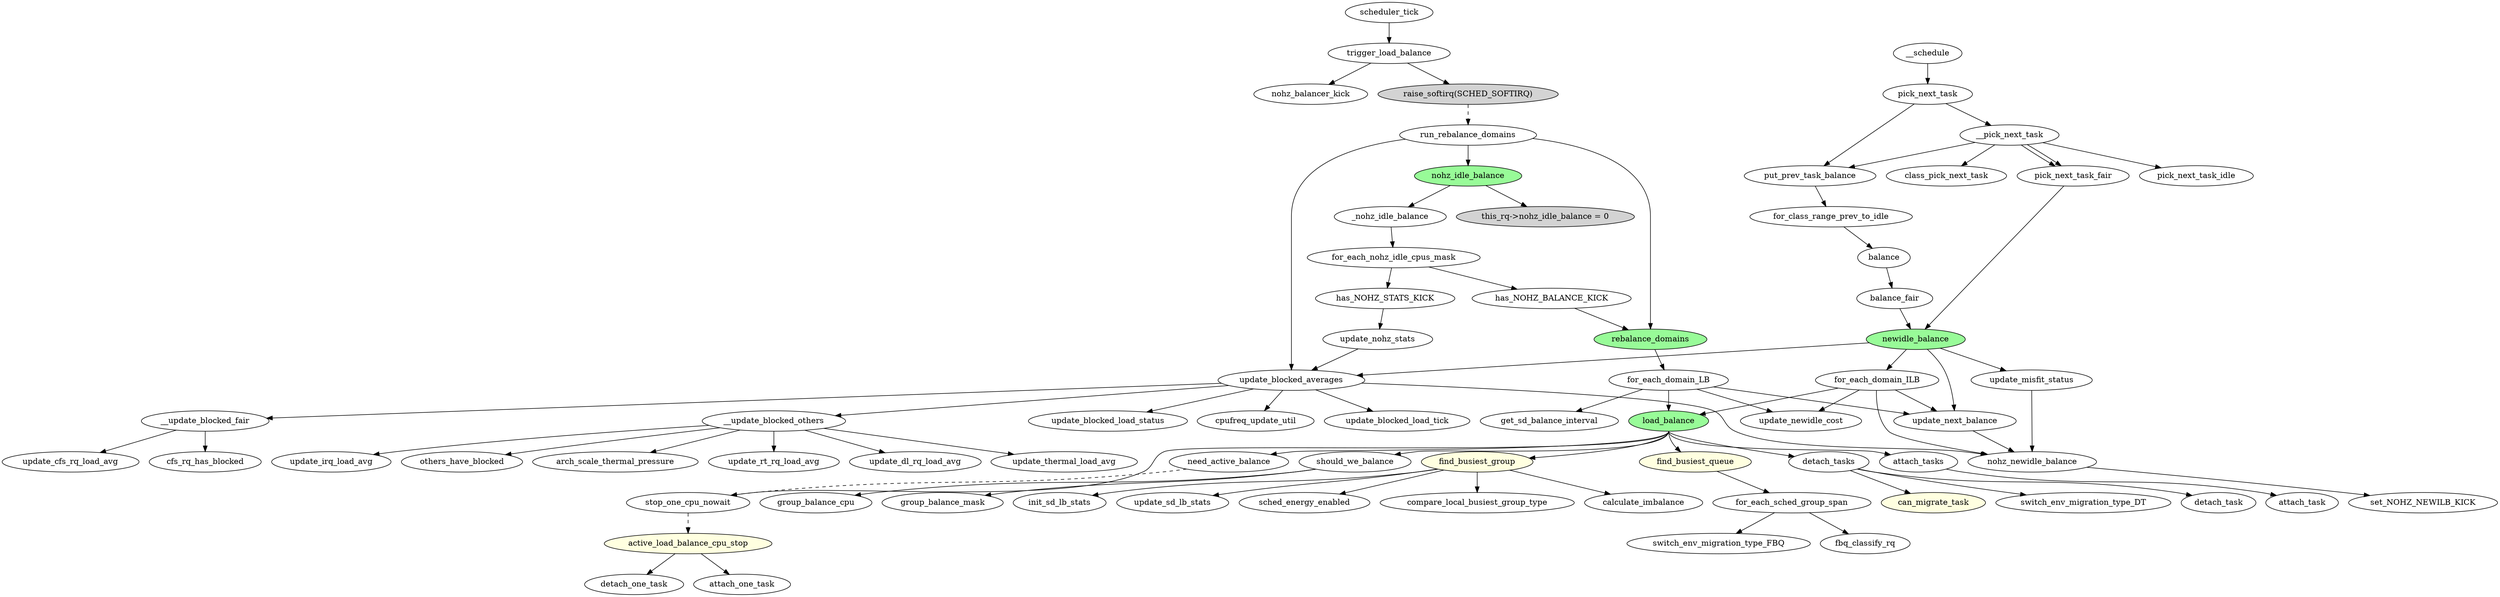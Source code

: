 digraph T {

	// 周期性负载均衡器 run_rebalance_domains
	scheduler_tick -> trigger_load_balance -> {raise_softirq_SCHED_SOFTIRQ, nohz_balancer_kick};
	raise_softirq_SCHED_SOFTIRQ -> run_rebalance_domains [style=dashed];
	run_rebalance_domains -> {nohz_idle_balance, update_blocked_averages, rebalance_domains};

	rebalance_domains -> for_each_domain_LB -> {update_newidle_cost, get_sd_balance_interval, load_balance, update_next_balance};

	// NOHZ 负载均衡器 nohz_idle_balance
	nohz_idle_balance -> {clear_nohz_idle_balance, _nohz_idle_balance};
	_nohz_idle_balance -> for_each_nohz_idle_cpus_mask -> {has_NOHZ_STATS_KICK, has_NOHZ_BALANCE_KICK};
	has_NOHZ_STATS_KICK -> update_nohz_stats -> update_blocked_averages;
	has_NOHZ_BALANCE_KICK -> rebalance_domains;

	// IDLE 负载均衡器
	__schedule -> pick_next_task -> __pick_next_task -> pick_next_task_fair -> newidle_balance;
	pick_next_task -> put_prev_task_balance
	put_prev_task_balance -> for_class_range_prev_to_idle -> balance -> balance_fair -> newidle_balance;
	__pick_next_task -> {pick_next_task_fair, pick_next_task_idle, put_prev_task_balance, class_pick_next_task};
	newidle_balance -> {update_misfit_status, update_next_balance, update_blocked_averages, for_each_domain_ILB} -> nohz_newidle_balance;

	for_each_domain_ILB -> {update_next_balance, load_balance, update_newidle_cost};
	nohz_newidle_balance -> set_NOHZ_NEWILB_KICK

	// 负载均衡核心逻辑
	load_balance:s -> {should_we_balance, find_busiest_group, find_busiest_queue, detach_tasks, attach_tasks, need_active_balance, stop_one_cpu_nowait};
	should_we_balance -> {group_balance_mask, group_balance_cpu};
	find_busiest_group -> {init_sd_lb_stats, update_sd_lb_stats, sched_energy_enabled, compare_local_busiest_group_type, calculate_imbalance};
	find_busiest_queue -> for_each_sched_group_span -> {fbq_classify_rq, switch_env_migration_type_FBQ};
	detach_tasks -> {can_migrate_task, switch_env_migration_type_DT, detach_task};
	attach_tasks -> {attach_task};
	need_active_balance -> stop_one_cpu_nowait -> active_load_balance_cpu_stop [style=dashed];
	active_load_balance_cpu_stop -> {detach_one_task, attach_one_task};


	// update_blocked_averages
	update_blocked_averages -> {update_blocked_load_tick, __update_blocked_others, __update_blocked_fair, update_blocked_load_status, cpufreq_update_util};
	__update_blocked_others -> {arch_scale_thermal_pressure, update_rt_rq_load_avg, update_dl_rq_load_avg, update_thermal_load_avg, update_irq_load_avg, others_have_blocked};
	__update_blocked_fair -> {update_cfs_rq_load_avg, cfs_rq_has_blocked};


	clear_nohz_idle_balance [label="this_rq->nohz_idle_balance = 0"; style=filled; shape=oval];
	raise_softirq_SCHED_SOFTIRQ [label="raise_softirq(SCHED_SOFTIRQ)"; style=filled; shape=oval];

	rebalance_domains [label="rebalance_domains"; style=filled; fillcolor=palegreen; shape=oval];
	newidle_balance [label="newidle_balance"; style=filled; fillcolor=palegreen; shape=oval];
	nohz_idle_balance [label="nohz_idle_balance"; style=filled; fillcolor=palegreen; shape=oval];

	load_balance [label="load_balance"; style=filled; fillcolor=palegreen; shape=oval];
	find_busiest_group [label="find_busiest_group"; style=filled; fillcolor=lightyellow; shape=oval];
	find_busiest_queue [label="find_busiest_queue"; style=filled; fillcolor=lightyellow; shape=oval];
	active_load_balance_cpu_stop [label="active_load_balance_cpu_stop"; style=filled; fillcolor=lightyellow; shape=oval];
	can_migrate_task [label="can_migrate_task"; style=filled; fillcolor=lightyellow; shape=oval];

}